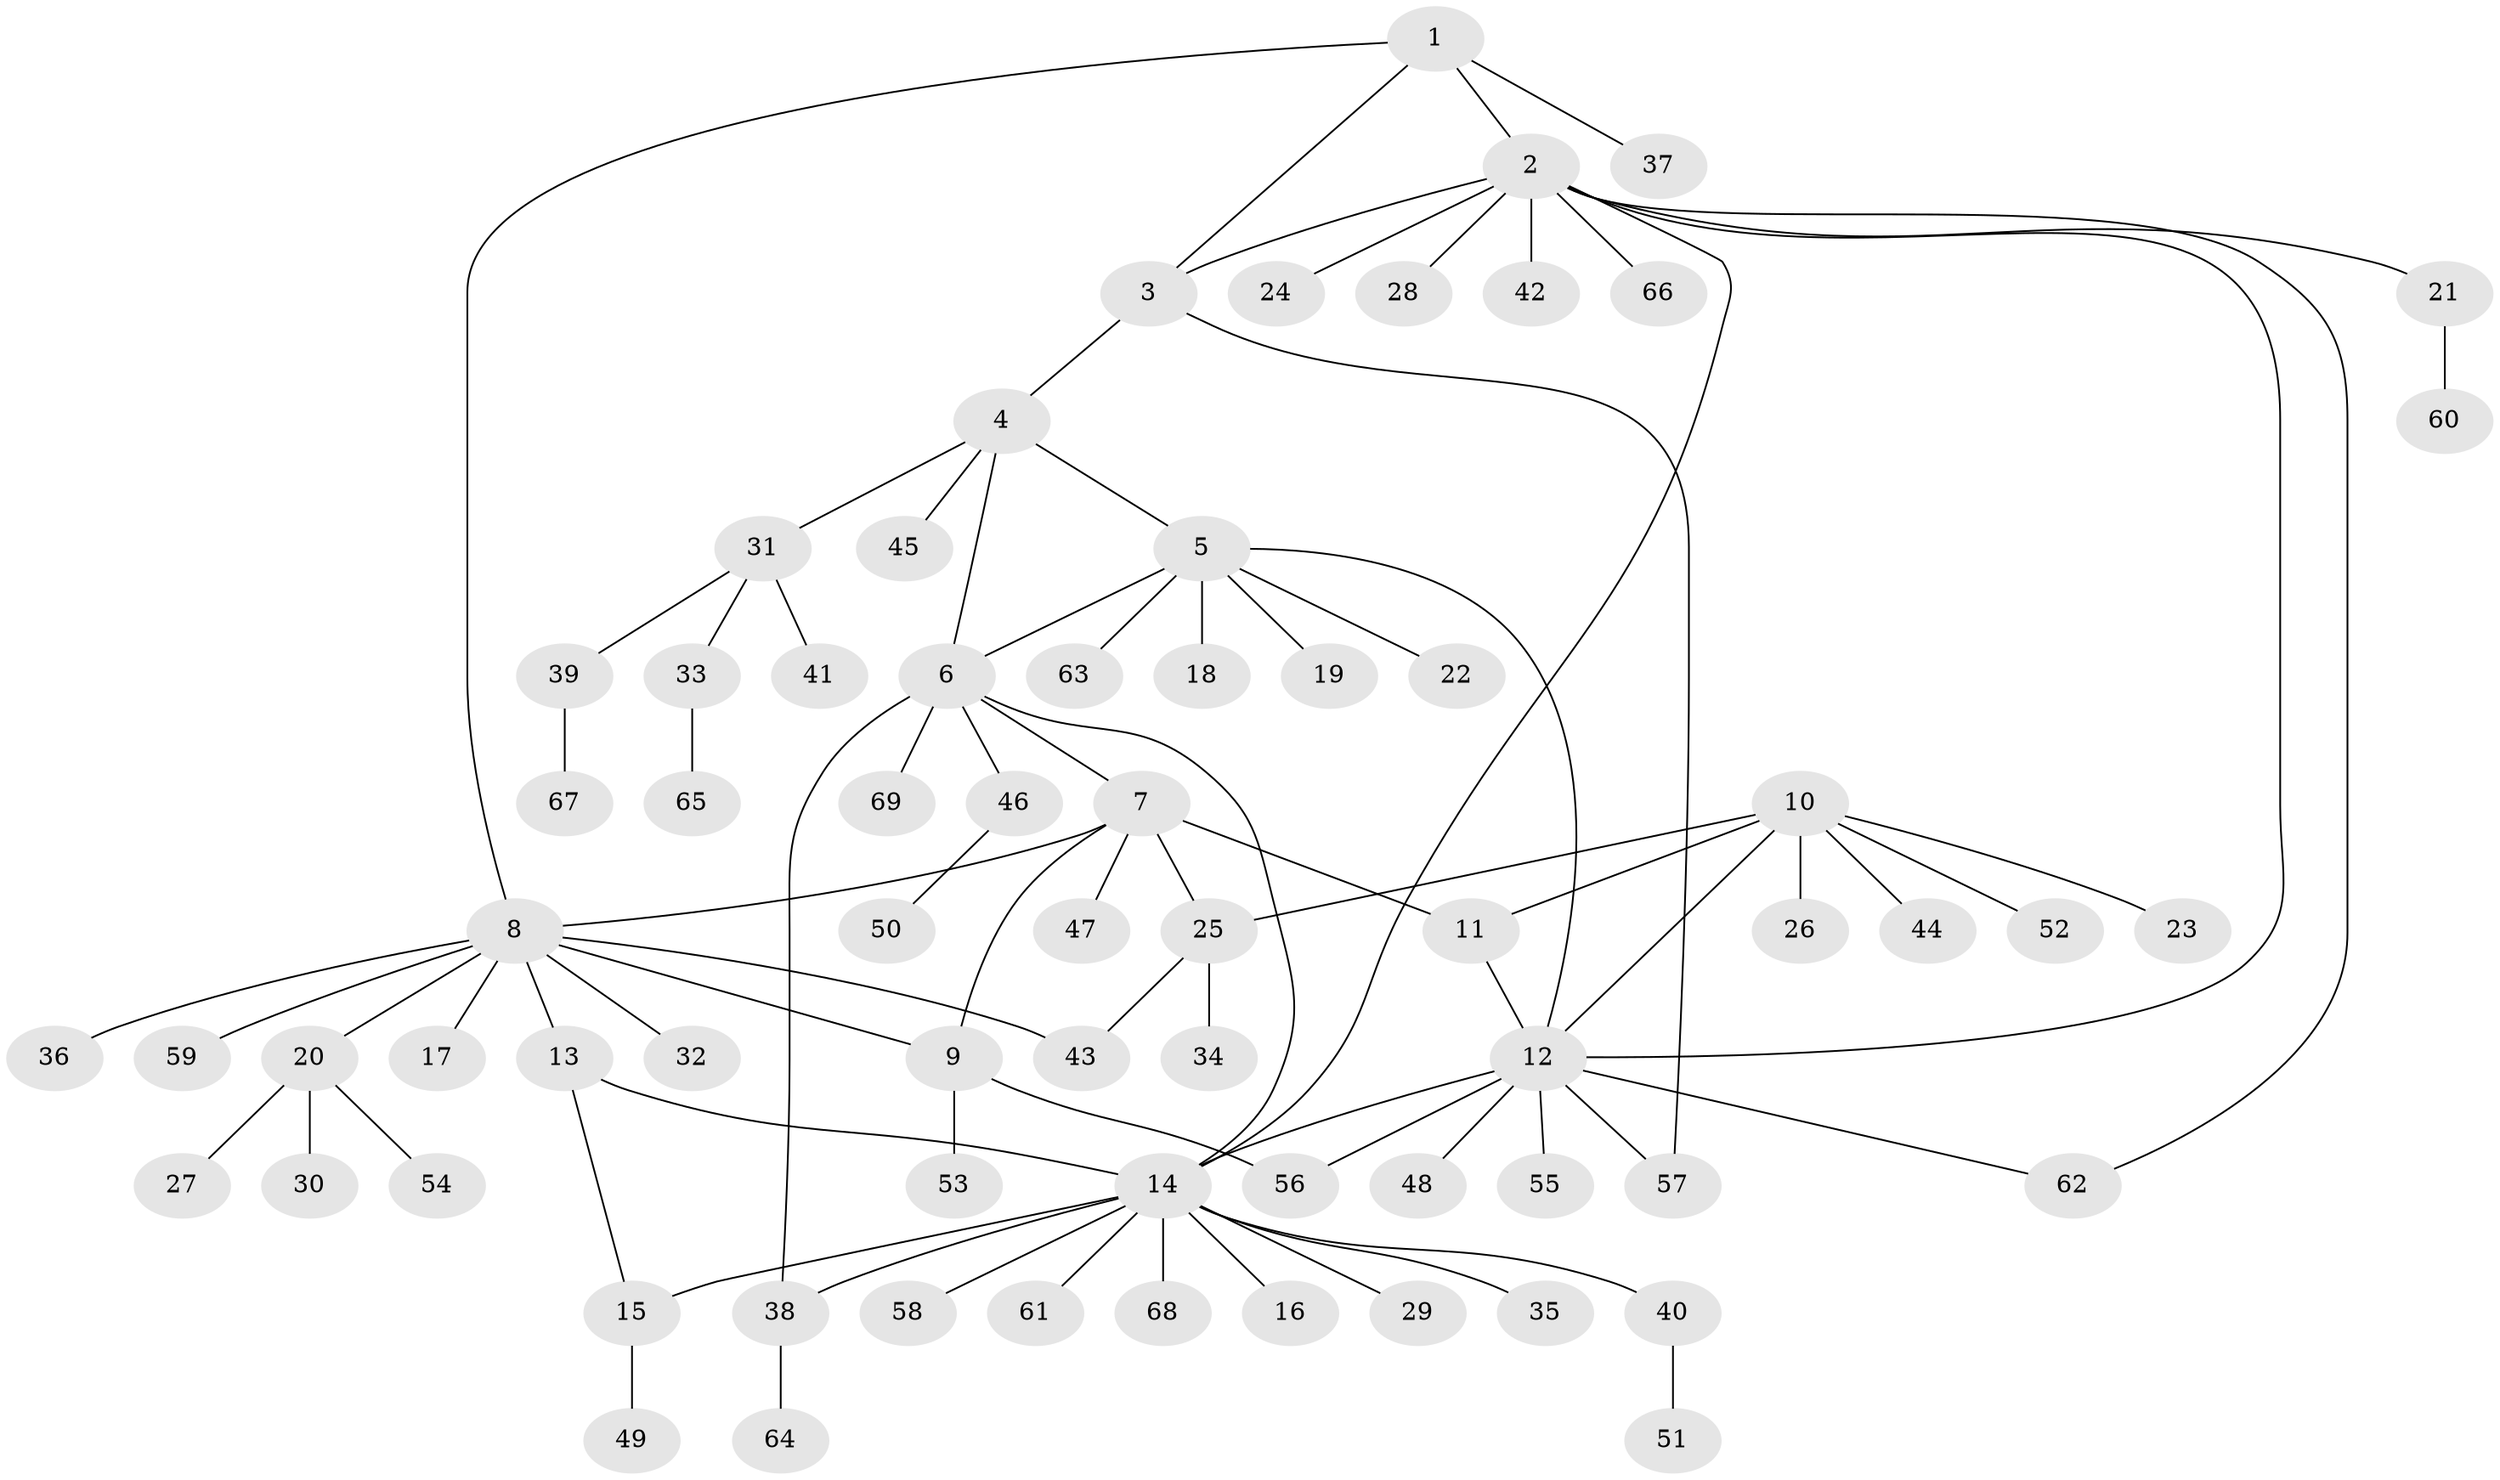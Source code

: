 // coarse degree distribution, {5: 0.0196078431372549, 8: 0.0392156862745098, 4: 0.0196078431372549, 6: 0.0196078431372549, 16: 0.0196078431372549, 7: 0.0196078431372549, 14: 0.0196078431372549, 2: 0.09803921568627451, 3: 0.0784313725490196, 1: 0.6666666666666666}
// Generated by graph-tools (version 1.1) at 2025/24/03/03/25 07:24:13]
// undirected, 69 vertices, 85 edges
graph export_dot {
graph [start="1"]
  node [color=gray90,style=filled];
  1;
  2;
  3;
  4;
  5;
  6;
  7;
  8;
  9;
  10;
  11;
  12;
  13;
  14;
  15;
  16;
  17;
  18;
  19;
  20;
  21;
  22;
  23;
  24;
  25;
  26;
  27;
  28;
  29;
  30;
  31;
  32;
  33;
  34;
  35;
  36;
  37;
  38;
  39;
  40;
  41;
  42;
  43;
  44;
  45;
  46;
  47;
  48;
  49;
  50;
  51;
  52;
  53;
  54;
  55;
  56;
  57;
  58;
  59;
  60;
  61;
  62;
  63;
  64;
  65;
  66;
  67;
  68;
  69;
  1 -- 2;
  1 -- 3;
  1 -- 8;
  1 -- 37;
  2 -- 3;
  2 -- 12;
  2 -- 14;
  2 -- 21;
  2 -- 24;
  2 -- 28;
  2 -- 42;
  2 -- 62;
  2 -- 66;
  3 -- 4;
  3 -- 57;
  4 -- 5;
  4 -- 6;
  4 -- 31;
  4 -- 45;
  5 -- 6;
  5 -- 12;
  5 -- 18;
  5 -- 19;
  5 -- 22;
  5 -- 63;
  6 -- 7;
  6 -- 14;
  6 -- 38;
  6 -- 46;
  6 -- 69;
  7 -- 8;
  7 -- 9;
  7 -- 11;
  7 -- 25;
  7 -- 47;
  8 -- 9;
  8 -- 13;
  8 -- 17;
  8 -- 20;
  8 -- 32;
  8 -- 36;
  8 -- 43;
  8 -- 59;
  9 -- 53;
  9 -- 56;
  10 -- 11;
  10 -- 12;
  10 -- 23;
  10 -- 25;
  10 -- 26;
  10 -- 44;
  10 -- 52;
  11 -- 12;
  12 -- 14;
  12 -- 48;
  12 -- 55;
  12 -- 56;
  12 -- 57;
  12 -- 62;
  13 -- 14;
  13 -- 15;
  14 -- 15;
  14 -- 16;
  14 -- 29;
  14 -- 35;
  14 -- 38;
  14 -- 40;
  14 -- 58;
  14 -- 61;
  14 -- 68;
  15 -- 49;
  20 -- 27;
  20 -- 30;
  20 -- 54;
  21 -- 60;
  25 -- 34;
  25 -- 43;
  31 -- 33;
  31 -- 39;
  31 -- 41;
  33 -- 65;
  38 -- 64;
  39 -- 67;
  40 -- 51;
  46 -- 50;
}
